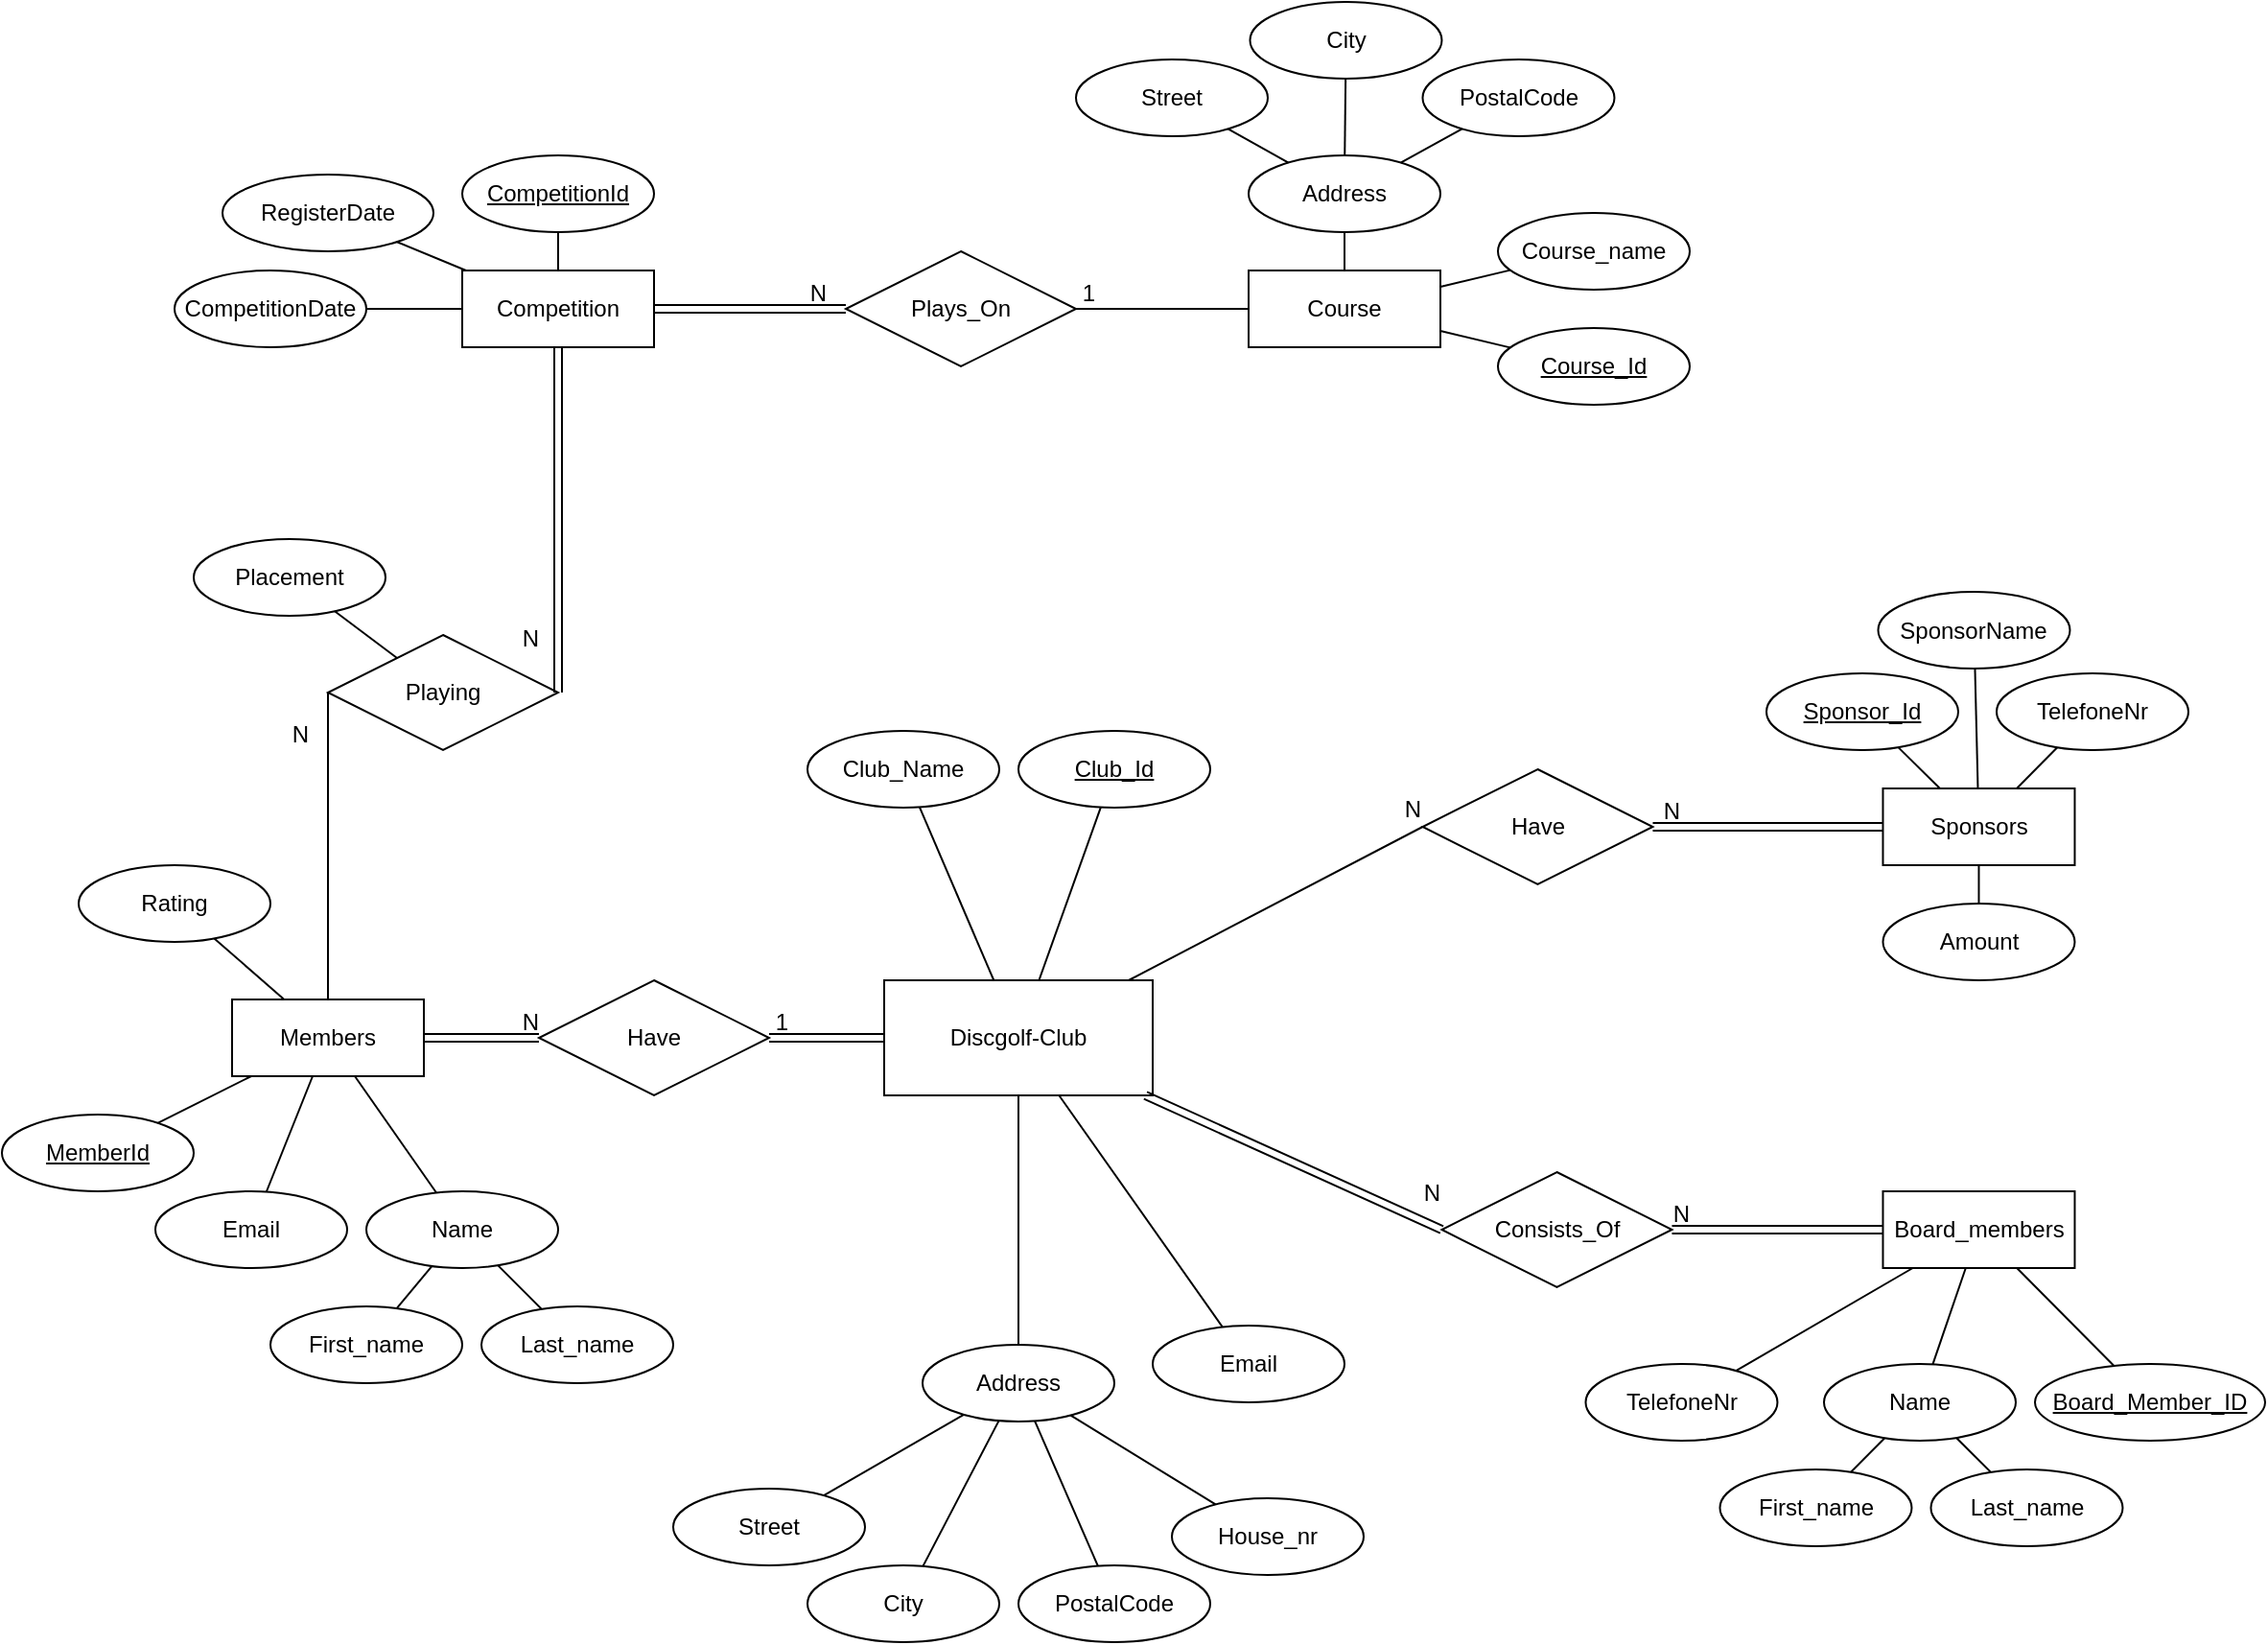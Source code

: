 <mxfile>
    <diagram id="fX8sRLFY2Yk5t1hTzSkn" name="Page-1">
        <mxGraphModel dx="2825" dy="2186" grid="1" gridSize="10" guides="1" tooltips="1" connect="1" arrows="1" fold="1" page="1" pageScale="1" pageWidth="850" pageHeight="1100" math="0" shadow="0">
            <root>
                <mxCell id="0"/>
                <mxCell id="1" parent="0"/>
                <mxCell id="2" value="Discgolf-Club" style="whiteSpace=wrap;html=1;align=center;" parent="1" vertex="1">
                    <mxGeometry x="130" y="280" width="140" height="60" as="geometry"/>
                </mxCell>
                <mxCell id="3" value="Have" style="shape=rhombus;perimeter=rhombusPerimeter;whiteSpace=wrap;html=1;align=center;" parent="1" vertex="1">
                    <mxGeometry x="-50" y="280" width="120" height="60" as="geometry"/>
                </mxCell>
                <mxCell id="4" value="Members" style="whiteSpace=wrap;html=1;align=center;" parent="1" vertex="1">
                    <mxGeometry x="-210" y="290" width="100" height="40" as="geometry"/>
                </mxCell>
                <mxCell id="5" value="Consists_Of" style="shape=rhombus;perimeter=rhombusPerimeter;whiteSpace=wrap;html=1;align=center;" parent="1" vertex="1">
                    <mxGeometry x="420.74" y="380" width="120" height="60" as="geometry"/>
                </mxCell>
                <mxCell id="6" value="Sponsors" style="whiteSpace=wrap;html=1;align=center;" parent="1" vertex="1">
                    <mxGeometry x="650.74" y="180" width="100" height="40" as="geometry"/>
                </mxCell>
                <mxCell id="7" value="Have" style="shape=rhombus;perimeter=rhombusPerimeter;whiteSpace=wrap;html=1;align=center;" parent="1" vertex="1">
                    <mxGeometry x="410.74" y="170" width="120" height="60" as="geometry"/>
                </mxCell>
                <mxCell id="10" value="Playing" style="shape=rhombus;perimeter=rhombusPerimeter;whiteSpace=wrap;html=1;align=center;" parent="1" vertex="1">
                    <mxGeometry x="-160" y="100" width="120" height="60" as="geometry"/>
                </mxCell>
                <mxCell id="14" value="CompetitionDate" style="ellipse;whiteSpace=wrap;html=1;align=center;" parent="1" vertex="1">
                    <mxGeometry x="-240" y="-90" width="100" height="40" as="geometry"/>
                </mxCell>
                <mxCell id="15" value="RegisterDate" style="ellipse;whiteSpace=wrap;html=1;align=center;" parent="1" vertex="1">
                    <mxGeometry x="-215" y="-140" width="110" height="40" as="geometry"/>
                </mxCell>
                <mxCell id="16" value="&lt;u&gt;CompetitionId&lt;/u&gt;" style="ellipse;whiteSpace=wrap;html=1;align=center;" parent="1" vertex="1">
                    <mxGeometry x="-90" y="-150" width="100" height="40" as="geometry"/>
                </mxCell>
                <mxCell id="17" value="Course" style="whiteSpace=wrap;html=1;align=center;" parent="1" vertex="1">
                    <mxGeometry x="320" y="-90" width="100" height="40" as="geometry"/>
                </mxCell>
                <mxCell id="18" value="Board_members" style="whiteSpace=wrap;html=1;align=center;" parent="1" vertex="1">
                    <mxGeometry x="650.74" y="390" width="100" height="40" as="geometry"/>
                </mxCell>
                <mxCell id="19" value="Address" style="ellipse;whiteSpace=wrap;html=1;align=center;" parent="1" vertex="1">
                    <mxGeometry x="320" y="-150" width="100" height="40" as="geometry"/>
                </mxCell>
                <mxCell id="20" value="Competition" style="whiteSpace=wrap;html=1;align=center;" parent="1" vertex="1">
                    <mxGeometry x="-90" y="-90" width="100" height="40" as="geometry"/>
                </mxCell>
                <mxCell id="21" value="Plays_On" style="shape=rhombus;perimeter=rhombusPerimeter;whiteSpace=wrap;html=1;align=center;" parent="1" vertex="1">
                    <mxGeometry x="110" y="-100" width="120" height="60" as="geometry"/>
                </mxCell>
                <mxCell id="26" value="Course_name" style="ellipse;whiteSpace=wrap;html=1;align=center;" parent="1" vertex="1">
                    <mxGeometry x="450" y="-120" width="100" height="40" as="geometry"/>
                </mxCell>
                <mxCell id="27" value="&lt;u&gt;Course_Id&lt;/u&gt;" style="ellipse;whiteSpace=wrap;html=1;align=center;" parent="1" vertex="1">
                    <mxGeometry x="450" y="-60" width="100" height="40" as="geometry"/>
                </mxCell>
                <mxCell id="28" value="Placement" style="ellipse;whiteSpace=wrap;html=1;align=center;" parent="1" vertex="1">
                    <mxGeometry x="-230" y="50" width="100" height="40" as="geometry"/>
                </mxCell>
                <mxCell id="29" value="&lt;u&gt;MemberId&lt;/u&gt;" style="ellipse;whiteSpace=wrap;html=1;align=center;" parent="1" vertex="1">
                    <mxGeometry x="-330" y="350" width="100" height="40" as="geometry"/>
                </mxCell>
                <mxCell id="30" value="Name" style="ellipse;whiteSpace=wrap;html=1;align=center;" parent="1" vertex="1">
                    <mxGeometry x="-140" y="390" width="100" height="40" as="geometry"/>
                </mxCell>
                <mxCell id="31" value="First_name" style="ellipse;whiteSpace=wrap;html=1;align=center;" parent="1" vertex="1">
                    <mxGeometry x="-190" y="450" width="100" height="40" as="geometry"/>
                </mxCell>
                <mxCell id="32" value="Last_name" style="ellipse;whiteSpace=wrap;html=1;align=center;" parent="1" vertex="1">
                    <mxGeometry x="-80" y="450" width="100" height="40" as="geometry"/>
                </mxCell>
                <mxCell id="33" value="Street" style="ellipse;whiteSpace=wrap;html=1;align=center;" parent="1" vertex="1">
                    <mxGeometry x="230" y="-200" width="100" height="40" as="geometry"/>
                </mxCell>
                <mxCell id="34" value="City" style="ellipse;whiteSpace=wrap;html=1;align=center;" parent="1" vertex="1">
                    <mxGeometry x="320.74" y="-230" width="100" height="40" as="geometry"/>
                </mxCell>
                <mxCell id="36" value="PostalCode" style="ellipse;whiteSpace=wrap;html=1;align=center;" parent="1" vertex="1">
                    <mxGeometry x="410.74" y="-200" width="100" height="40" as="geometry"/>
                </mxCell>
                <mxCell id="53" value="TelefoneNr" style="ellipse;whiteSpace=wrap;html=1;align=center;" parent="1" vertex="1">
                    <mxGeometry x="495.74" y="480" width="100" height="40" as="geometry"/>
                </mxCell>
                <mxCell id="54" value="TelefoneNr" style="ellipse;whiteSpace=wrap;html=1;align=center;" parent="1" vertex="1">
                    <mxGeometry x="710" y="120" width="100" height="40" as="geometry"/>
                </mxCell>
                <mxCell id="60" value="Name" style="ellipse;whiteSpace=wrap;html=1;align=center;" parent="1" vertex="1">
                    <mxGeometry x="620" y="480" width="100" height="40" as="geometry"/>
                </mxCell>
                <mxCell id="61" value="First_name" style="ellipse;whiteSpace=wrap;html=1;align=center;" parent="1" vertex="1">
                    <mxGeometry x="565.74" y="535" width="100" height="40" as="geometry"/>
                </mxCell>
                <mxCell id="62" value="Last_name" style="ellipse;whiteSpace=wrap;html=1;align=center;" parent="1" vertex="1">
                    <mxGeometry x="675.74" y="535" width="100" height="40" as="geometry"/>
                </mxCell>
                <mxCell id="63" value="SponsorName" style="ellipse;whiteSpace=wrap;html=1;align=center;" parent="1" vertex="1">
                    <mxGeometry x="648.24" y="77.5" width="100" height="40" as="geometry"/>
                </mxCell>
                <mxCell id="64" value="Address" style="ellipse;whiteSpace=wrap;html=1;align=center;" parent="1" vertex="1">
                    <mxGeometry x="150" y="470" width="100" height="40" as="geometry"/>
                </mxCell>
                <mxCell id="65" value="Street" style="ellipse;whiteSpace=wrap;html=1;align=center;" parent="1" vertex="1">
                    <mxGeometry x="20" y="545" width="100" height="40" as="geometry"/>
                </mxCell>
                <mxCell id="66" value="City" style="ellipse;whiteSpace=wrap;html=1;align=center;" parent="1" vertex="1">
                    <mxGeometry x="90" y="585" width="100" height="40" as="geometry"/>
                </mxCell>
                <mxCell id="67" value="PostalCode" style="ellipse;whiteSpace=wrap;html=1;align=center;" parent="1" vertex="1">
                    <mxGeometry x="200" y="585" width="100" height="40" as="geometry"/>
                </mxCell>
                <mxCell id="68" value="House_nr" style="ellipse;whiteSpace=wrap;html=1;align=center;" parent="1" vertex="1">
                    <mxGeometry x="280" y="550" width="100" height="40" as="geometry"/>
                </mxCell>
                <mxCell id="69" value="Email" style="ellipse;whiteSpace=wrap;html=1;align=center;" parent="1" vertex="1">
                    <mxGeometry x="270" y="460" width="100" height="40" as="geometry"/>
                </mxCell>
                <mxCell id="70" value="" style="endArrow=none;html=1;rounded=0;" parent="1" source="2" target="64" edge="1">
                    <mxGeometry relative="1" as="geometry">
                        <mxPoint x="80" y="520" as="sourcePoint"/>
                        <mxPoint x="240" y="520" as="targetPoint"/>
                    </mxGeometry>
                </mxCell>
                <mxCell id="71" value="" style="endArrow=none;html=1;rounded=0;" parent="1" source="2" target="69" edge="1">
                    <mxGeometry relative="1" as="geometry">
                        <mxPoint x="206.667" y="350" as="sourcePoint"/>
                        <mxPoint x="192.22" y="480.02" as="targetPoint"/>
                    </mxGeometry>
                </mxCell>
                <mxCell id="72" value="" style="endArrow=none;html=1;rounded=0;" parent="1" source="64" target="65" edge="1">
                    <mxGeometry relative="1" as="geometry">
                        <mxPoint x="123.817" y="439.98" as="sourcePoint"/>
                        <mxPoint x="109.37" y="570.0" as="targetPoint"/>
                    </mxGeometry>
                </mxCell>
                <mxCell id="73" value="" style="endArrow=none;html=1;rounded=0;" parent="1" source="64" target="68" edge="1">
                    <mxGeometry relative="1" as="geometry">
                        <mxPoint x="153.4" y="439.98" as="sourcePoint"/>
                        <mxPoint x="250.632" y="551.103" as="targetPoint"/>
                    </mxGeometry>
                </mxCell>
                <mxCell id="74" value="" style="endArrow=none;html=1;rounded=0;" parent="1" source="64" target="66" edge="1">
                    <mxGeometry relative="1" as="geometry">
                        <mxPoint x="160" y="516" as="sourcePoint"/>
                        <mxPoint x="89.816" y="553.945" as="targetPoint"/>
                    </mxGeometry>
                </mxCell>
                <mxCell id="75" value="" style="endArrow=none;html=1;rounded=0;" parent="1" source="64" target="67" edge="1">
                    <mxGeometry relative="1" as="geometry">
                        <mxPoint x="214.98" y="517.325" as="sourcePoint"/>
                        <mxPoint x="294.986" y="572.683" as="targetPoint"/>
                    </mxGeometry>
                </mxCell>
                <mxCell id="78" value="" style="shape=link;html=1;rounded=0;entryX=1;entryY=0.5;entryDx=0;entryDy=0;" parent="1" source="18" target="5" edge="1">
                    <mxGeometry relative="1" as="geometry">
                        <mxPoint x="315.74" y="480" as="sourcePoint"/>
                        <mxPoint x="475.74" y="480" as="targetPoint"/>
                    </mxGeometry>
                </mxCell>
                <mxCell id="79" value="N" style="resizable=0;html=1;align=right;verticalAlign=bottom;" parent="78" connectable="0" vertex="1">
                    <mxGeometry x="1" relative="1" as="geometry">
                        <mxPoint x="10" as="offset"/>
                    </mxGeometry>
                </mxCell>
                <mxCell id="81" value="" style="endArrow=none;html=1;rounded=0;" parent="1" source="53" target="18" edge="1">
                    <mxGeometry relative="1" as="geometry">
                        <mxPoint x="665.74" y="580" as="sourcePoint"/>
                        <mxPoint x="825.74" y="580" as="targetPoint"/>
                    </mxGeometry>
                </mxCell>
                <mxCell id="83" value="" style="endArrow=none;html=1;rounded=0;" parent="1" source="18" target="60" edge="1">
                    <mxGeometry relative="1" as="geometry">
                        <mxPoint x="665.74" y="580" as="sourcePoint"/>
                        <mxPoint x="825.74" y="580" as="targetPoint"/>
                    </mxGeometry>
                </mxCell>
                <mxCell id="84" value="" style="endArrow=none;html=1;rounded=0;" parent="1" source="60" target="61" edge="1">
                    <mxGeometry relative="1" as="geometry">
                        <mxPoint x="555" y="580" as="sourcePoint"/>
                        <mxPoint x="715" y="580" as="targetPoint"/>
                    </mxGeometry>
                </mxCell>
                <mxCell id="85" value="" style="endArrow=none;html=1;rounded=0;" parent="1" source="60" target="62" edge="1">
                    <mxGeometry relative="1" as="geometry">
                        <mxPoint x="555" y="580" as="sourcePoint"/>
                        <mxPoint x="715" y="580" as="targetPoint"/>
                    </mxGeometry>
                </mxCell>
                <mxCell id="90" value="&lt;u&gt;Board_Member_ID&lt;/u&gt;" style="ellipse;whiteSpace=wrap;html=1;align=center;" parent="1" vertex="1">
                    <mxGeometry x="730" y="480" width="120" height="40" as="geometry"/>
                </mxCell>
                <mxCell id="91" value="" style="endArrow=none;html=1;rounded=0;" parent="1" source="18" target="90" edge="1">
                    <mxGeometry relative="1" as="geometry">
                        <mxPoint x="734.073" y="440" as="sourcePoint"/>
                        <mxPoint x="829.596" y="521.876" as="targetPoint"/>
                    </mxGeometry>
                </mxCell>
                <mxCell id="103" value="&lt;u&gt;Sponsor_Id&lt;/u&gt;" style="ellipse;whiteSpace=wrap;html=1;align=center;" parent="1" vertex="1">
                    <mxGeometry x="590" y="120" width="100" height="40" as="geometry"/>
                </mxCell>
                <mxCell id="104" value="" style="endArrow=none;html=1;rounded=0;" parent="1" source="6" target="103" edge="1">
                    <mxGeometry relative="1" as="geometry">
                        <mxPoint x="575.74" y="490" as="sourcePoint"/>
                        <mxPoint x="735.74" y="490" as="targetPoint"/>
                    </mxGeometry>
                </mxCell>
                <mxCell id="105" value="" style="endArrow=none;html=1;rounded=0;" parent="1" source="63" target="6" edge="1">
                    <mxGeometry relative="1" as="geometry">
                        <mxPoint x="558.98" y="472.5" as="sourcePoint"/>
                        <mxPoint x="687.335" y="162.5" as="targetPoint"/>
                    </mxGeometry>
                </mxCell>
                <mxCell id="106" value="" style="endArrow=none;html=1;rounded=0;" parent="1" source="54" target="6" edge="1">
                    <mxGeometry relative="1" as="geometry">
                        <mxPoint x="558.98" y="472.5" as="sourcePoint"/>
                        <mxPoint x="714.762" y="162.5" as="targetPoint"/>
                    </mxGeometry>
                </mxCell>
                <mxCell id="107" value="" style="shape=link;html=1;rounded=0;" parent="1" source="6" target="7" edge="1">
                    <mxGeometry relative="1" as="geometry">
                        <mxPoint x="185.74" y="460" as="sourcePoint"/>
                        <mxPoint x="345.74" y="460" as="targetPoint"/>
                    </mxGeometry>
                </mxCell>
                <mxCell id="108" value="N" style="resizable=0;html=1;align=right;verticalAlign=bottom;" parent="107" connectable="0" vertex="1">
                    <mxGeometry x="1" relative="1" as="geometry">
                        <mxPoint x="15" as="offset"/>
                    </mxGeometry>
                </mxCell>
                <mxCell id="109" value="" style="endArrow=none;html=1;rounded=0;entryX=0;entryY=0.5;entryDx=0;entryDy=0;" parent="1" source="2" target="7" edge="1">
                    <mxGeometry relative="1" as="geometry">
                        <mxPoint x="250" y="460" as="sourcePoint"/>
                        <mxPoint x="410" y="460" as="targetPoint"/>
                    </mxGeometry>
                </mxCell>
                <mxCell id="110" value="N" style="resizable=0;html=1;align=right;verticalAlign=bottom;" parent="109" connectable="0" vertex="1">
                    <mxGeometry x="1" relative="1" as="geometry"/>
                </mxCell>
                <mxCell id="111" value="Club_Name" style="ellipse;whiteSpace=wrap;html=1;align=center;" parent="1" vertex="1">
                    <mxGeometry x="90" y="150" width="100" height="40" as="geometry"/>
                </mxCell>
                <mxCell id="112" value="&lt;u&gt;Club_Id&lt;/u&gt;" style="ellipse;whiteSpace=wrap;html=1;align=center;" parent="1" vertex="1">
                    <mxGeometry x="200" y="150" width="100" height="40" as="geometry"/>
                </mxCell>
                <mxCell id="114" value="" style="endArrow=none;html=1;rounded=0;" parent="1" source="111" target="2" edge="1">
                    <mxGeometry relative="1" as="geometry">
                        <mxPoint x="250" y="460" as="sourcePoint"/>
                        <mxPoint x="410" y="460" as="targetPoint"/>
                    </mxGeometry>
                </mxCell>
                <mxCell id="115" value="" style="endArrow=none;html=1;rounded=0;" parent="1" source="2" target="112" edge="1">
                    <mxGeometry relative="1" as="geometry">
                        <mxPoint x="250" y="460" as="sourcePoint"/>
                        <mxPoint x="410" y="460" as="targetPoint"/>
                    </mxGeometry>
                </mxCell>
                <mxCell id="116" value="" style="shape=link;html=1;rounded=0;entryX=0;entryY=0.5;entryDx=0;entryDy=0;" parent="1" source="2" target="5" edge="1">
                    <mxGeometry relative="1" as="geometry">
                        <mxPoint x="480" y="670" as="sourcePoint"/>
                        <mxPoint x="640" y="670" as="targetPoint"/>
                    </mxGeometry>
                </mxCell>
                <mxCell id="117" value="N" style="resizable=0;html=1;align=right;verticalAlign=bottom;" parent="116" connectable="0" vertex="1">
                    <mxGeometry x="1" relative="1" as="geometry">
                        <mxPoint y="-10" as="offset"/>
                    </mxGeometry>
                </mxCell>
                <mxCell id="118" value="" style="shape=link;html=1;rounded=0;entryX=1;entryY=0.5;entryDx=0;entryDy=0;" parent="1" source="2" target="3" edge="1">
                    <mxGeometry relative="1" as="geometry">
                        <mxPoint x="-350" y="510" as="sourcePoint"/>
                        <mxPoint x="-190" y="510" as="targetPoint"/>
                    </mxGeometry>
                </mxCell>
                <mxCell id="119" value="1" style="resizable=0;html=1;align=right;verticalAlign=bottom;" parent="118" connectable="0" vertex="1">
                    <mxGeometry x="1" relative="1" as="geometry">
                        <mxPoint x="10" as="offset"/>
                    </mxGeometry>
                </mxCell>
                <mxCell id="120" value="" style="shape=link;html=1;rounded=0;entryX=0;entryY=0.5;entryDx=0;entryDy=0;" parent="1" source="4" target="3" edge="1">
                    <mxGeometry relative="1" as="geometry">
                        <mxPoint x="-380" y="790" as="sourcePoint"/>
                        <mxPoint x="-220" y="790" as="targetPoint"/>
                    </mxGeometry>
                </mxCell>
                <mxCell id="121" value="N" style="resizable=0;html=1;align=right;verticalAlign=bottom;" parent="120" connectable="0" vertex="1">
                    <mxGeometry x="1" relative="1" as="geometry"/>
                </mxCell>
                <mxCell id="122" value="" style="endArrow=none;html=1;rounded=0;" parent="1" source="4" target="30" edge="1">
                    <mxGeometry relative="1" as="geometry">
                        <mxPoint x="-250" y="700" as="sourcePoint"/>
                        <mxPoint x="-90" y="700" as="targetPoint"/>
                    </mxGeometry>
                </mxCell>
                <mxCell id="123" value="" style="endArrow=none;html=1;rounded=0;" parent="1" source="30" target="32" edge="1">
                    <mxGeometry relative="1" as="geometry">
                        <mxPoint x="-180" y="700" as="sourcePoint"/>
                        <mxPoint x="-20" y="700" as="targetPoint"/>
                    </mxGeometry>
                </mxCell>
                <mxCell id="124" value="" style="endArrow=none;html=1;rounded=0;" parent="1" source="30" target="31" edge="1">
                    <mxGeometry relative="1" as="geometry">
                        <mxPoint x="-180" y="700" as="sourcePoint"/>
                        <mxPoint x="-20" y="700" as="targetPoint"/>
                    </mxGeometry>
                </mxCell>
                <mxCell id="125" value="" style="endArrow=none;html=1;rounded=0;" parent="1" source="29" target="4" edge="1">
                    <mxGeometry relative="1" as="geometry">
                        <mxPoint x="-620" y="680" as="sourcePoint"/>
                        <mxPoint x="-460" y="680" as="targetPoint"/>
                    </mxGeometry>
                </mxCell>
                <mxCell id="134" value="" style="endArrow=none;html=1;rounded=0;" parent="1" source="168" target="4" edge="1">
                    <mxGeometry relative="1" as="geometry">
                        <mxPoint x="-227.213" y="257.802" as="sourcePoint"/>
                        <mxPoint x="-465" y="560" as="targetPoint"/>
                    </mxGeometry>
                </mxCell>
                <mxCell id="135" value="" style="endArrow=none;html=1;rounded=0;entryX=0;entryY=0.5;entryDx=0;entryDy=0;" parent="1" source="4" target="10" edge="1">
                    <mxGeometry relative="1" as="geometry">
                        <mxPoint x="-330" y="410" as="sourcePoint"/>
                        <mxPoint x="-60" y="260" as="targetPoint"/>
                    </mxGeometry>
                </mxCell>
                <mxCell id="136" value="N" style="resizable=0;html=1;align=right;verticalAlign=bottom;" parent="135" connectable="0" vertex="1">
                    <mxGeometry x="1" relative="1" as="geometry">
                        <mxPoint x="-10" y="30" as="offset"/>
                    </mxGeometry>
                </mxCell>
                <mxCell id="138" value="" style="shape=link;html=1;rounded=0;entryX=1;entryY=0.5;entryDx=0;entryDy=0;" parent="1" source="20" target="10" edge="1">
                    <mxGeometry relative="1" as="geometry">
                        <mxPoint x="-240" y="190" as="sourcePoint"/>
                        <mxPoint x="-180" y="80" as="targetPoint"/>
                    </mxGeometry>
                </mxCell>
                <mxCell id="139" value="N" style="resizable=0;html=1;align=right;verticalAlign=bottom;" parent="138" connectable="0" vertex="1">
                    <mxGeometry x="1" relative="1" as="geometry">
                        <mxPoint x="-10" y="-20" as="offset"/>
                    </mxGeometry>
                </mxCell>
                <mxCell id="140" value="" style="endArrow=none;html=1;rounded=0;" parent="1" source="16" target="20" edge="1">
                    <mxGeometry relative="1" as="geometry">
                        <mxPoint x="-100" y="-70" as="sourcePoint"/>
                        <mxPoint x="60" y="-70" as="targetPoint"/>
                    </mxGeometry>
                </mxCell>
                <mxCell id="141" value="" style="endArrow=none;html=1;rounded=0;" parent="1" source="15" target="20" edge="1">
                    <mxGeometry relative="1" as="geometry">
                        <mxPoint x="-100" y="-70" as="sourcePoint"/>
                        <mxPoint x="60" y="-70" as="targetPoint"/>
                    </mxGeometry>
                </mxCell>
                <mxCell id="142" value="" style="endArrow=none;html=1;rounded=0;" parent="1" source="14" target="20" edge="1">
                    <mxGeometry relative="1" as="geometry">
                        <mxPoint x="-100" y="-70" as="sourcePoint"/>
                        <mxPoint x="60" y="-70" as="targetPoint"/>
                    </mxGeometry>
                </mxCell>
                <mxCell id="143" value="" style="endArrow=none;html=1;rounded=0;" parent="1" source="28" target="10" edge="1">
                    <mxGeometry relative="1" as="geometry">
                        <mxPoint x="-130" y="-70" as="sourcePoint"/>
                        <mxPoint x="30" y="-70" as="targetPoint"/>
                    </mxGeometry>
                </mxCell>
                <mxCell id="150" value="" style="endArrow=none;html=1;rounded=0;" parent="1" source="17" target="21" edge="1">
                    <mxGeometry relative="1" as="geometry">
                        <mxPoint x="160" y="-110" as="sourcePoint"/>
                        <mxPoint x="320" y="-110" as="targetPoint"/>
                    </mxGeometry>
                </mxCell>
                <mxCell id="151" value="1" style="resizable=0;html=1;align=right;verticalAlign=bottom;" parent="150" connectable="0" vertex="1">
                    <mxGeometry x="1" relative="1" as="geometry">
                        <mxPoint x="10" as="offset"/>
                    </mxGeometry>
                </mxCell>
                <mxCell id="152" value="" style="shape=link;html=1;rounded=0;" parent="1" source="20" target="21" edge="1">
                    <mxGeometry relative="1" as="geometry">
                        <mxPoint x="-240" y="-40" as="sourcePoint"/>
                        <mxPoint x="-80" y="-40" as="targetPoint"/>
                    </mxGeometry>
                </mxCell>
                <mxCell id="153" value="N" style="resizable=0;html=1;align=right;verticalAlign=bottom;" parent="152" connectable="0" vertex="1">
                    <mxGeometry x="1" relative="1" as="geometry">
                        <mxPoint x="-10" as="offset"/>
                    </mxGeometry>
                </mxCell>
                <mxCell id="155" value="" style="endArrow=none;html=1;rounded=0;" parent="1" source="19" target="17" edge="1">
                    <mxGeometry relative="1" as="geometry">
                        <mxPoint x="160" y="-110" as="sourcePoint"/>
                        <mxPoint x="320" y="-110" as="targetPoint"/>
                    </mxGeometry>
                </mxCell>
                <mxCell id="156" value="" style="endArrow=none;html=1;rounded=0;" parent="1" source="33" target="19" edge="1">
                    <mxGeometry relative="1" as="geometry">
                        <mxPoint x="160" y="-110" as="sourcePoint"/>
                        <mxPoint x="320" y="-110" as="targetPoint"/>
                    </mxGeometry>
                </mxCell>
                <mxCell id="157" value="" style="endArrow=none;html=1;rounded=0;" parent="1" source="34" target="19" edge="1">
                    <mxGeometry relative="1" as="geometry">
                        <mxPoint x="370" y="-220" as="sourcePoint"/>
                        <mxPoint x="320" y="-110" as="targetPoint"/>
                    </mxGeometry>
                </mxCell>
                <mxCell id="158" value="" style="endArrow=none;html=1;rounded=0;" parent="1" source="36" target="19" edge="1">
                    <mxGeometry relative="1" as="geometry">
                        <mxPoint x="160" y="-110" as="sourcePoint"/>
                        <mxPoint x="320" y="-110" as="targetPoint"/>
                    </mxGeometry>
                </mxCell>
                <mxCell id="159" value="" style="endArrow=none;html=1;rounded=0;" parent="1" source="26" target="17" edge="1">
                    <mxGeometry relative="1" as="geometry">
                        <mxPoint x="160" y="-110" as="sourcePoint"/>
                        <mxPoint x="320" y="-110" as="targetPoint"/>
                    </mxGeometry>
                </mxCell>
                <mxCell id="160" value="" style="endArrow=none;html=1;rounded=0;" parent="1" source="27" target="17" edge="1">
                    <mxGeometry relative="1" as="geometry">
                        <mxPoint x="160" y="-110" as="sourcePoint"/>
                        <mxPoint x="320" y="-110" as="targetPoint"/>
                    </mxGeometry>
                </mxCell>
                <mxCell id="161" value="Email" style="ellipse;whiteSpace=wrap;html=1;align=center;" parent="1" vertex="1">
                    <mxGeometry x="-250" y="390" width="100" height="40" as="geometry"/>
                </mxCell>
                <mxCell id="162" value="" style="endArrow=none;html=1;rounded=0;" parent="1" source="4" target="161" edge="1">
                    <mxGeometry relative="1" as="geometry">
                        <mxPoint x="-425" y="590" as="sourcePoint"/>
                        <mxPoint x="-459.03" y="730.02" as="targetPoint"/>
                    </mxGeometry>
                </mxCell>
                <mxCell id="164" value="Amount" style="ellipse;whiteSpace=wrap;html=1;align=center;" parent="1" vertex="1">
                    <mxGeometry x="650.74" y="240" width="100" height="40" as="geometry"/>
                </mxCell>
                <mxCell id="165" value="" style="endArrow=none;html=1;rounded=0;" parent="1" source="6" target="164" edge="1">
                    <mxGeometry relative="1" as="geometry">
                        <mxPoint x="708.526" y="127.5" as="sourcePoint"/>
                        <mxPoint x="710.252" y="190" as="targetPoint"/>
                    </mxGeometry>
                </mxCell>
                <mxCell id="168" value="Rating" style="ellipse;whiteSpace=wrap;html=1;align=center;" parent="1" vertex="1">
                    <mxGeometry x="-290" y="220" width="100" height="40" as="geometry"/>
                </mxCell>
            </root>
        </mxGraphModel>
    </diagram>
</mxfile>